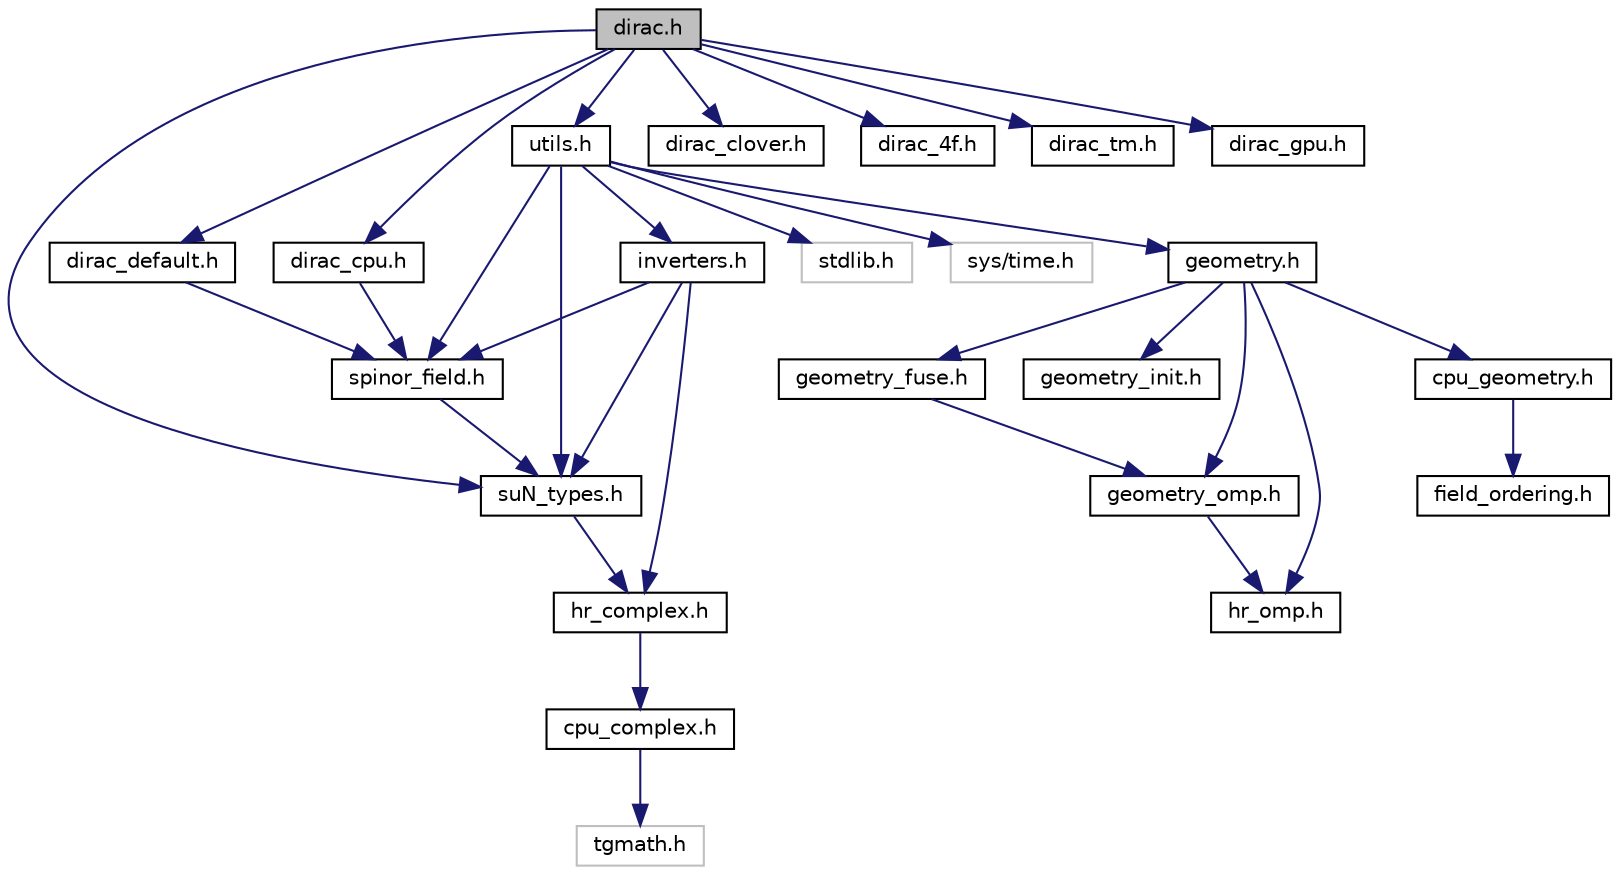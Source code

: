 digraph "dirac.h"
{
 // LATEX_PDF_SIZE
  edge [fontname="Helvetica",fontsize="10",labelfontname="Helvetica",labelfontsize="10"];
  node [fontname="Helvetica",fontsize="10",shape=record];
  Node1 [label="dirac.h",height=0.2,width=0.4,color="black", fillcolor="grey75", style="filled", fontcolor="black",tooltip="Implementation of the Dirac operator."];
  Node1 -> Node2 [color="midnightblue",fontsize="10",style="solid"];
  Node2 [label="suN_types.h",height=0.2,width=0.4,color="black", fillcolor="white", style="filled",URL="$d9/d21/suN__types_8h_source.html",tooltip=" "];
  Node2 -> Node3 [color="midnightblue",fontsize="10",style="solid"];
  Node3 [label="hr_complex.h",height=0.2,width=0.4,color="black", fillcolor="white", style="filled",URL="$d1/d74/hr__complex_8h_source.html",tooltip=" "];
  Node3 -> Node4 [color="midnightblue",fontsize="10",style="solid"];
  Node4 [label="cpu_complex.h",height=0.2,width=0.4,color="black", fillcolor="white", style="filled",URL="$d2/dfb/cpu__complex_8h_source.html",tooltip=" "];
  Node4 -> Node5 [color="midnightblue",fontsize="10",style="solid"];
  Node5 [label="tgmath.h",height=0.2,width=0.4,color="grey75", fillcolor="white", style="filled",tooltip=" "];
  Node1 -> Node6 [color="midnightblue",fontsize="10",style="solid"];
  Node6 [label="utils.h",height=0.2,width=0.4,color="black", fillcolor="white", style="filled",URL="$d5/d60/utils_8h_source.html",tooltip=" "];
  Node6 -> Node2 [color="midnightblue",fontsize="10",style="solid"];
  Node6 -> Node7 [color="midnightblue",fontsize="10",style="solid"];
  Node7 [label="spinor_field.h",height=0.2,width=0.4,color="black", fillcolor="white", style="filled",URL="$d3/ded/spinor__field_8h.html",tooltip="The elementary site structures defined in suN.h are used in this file to define field structures that..."];
  Node7 -> Node2 [color="midnightblue",fontsize="10",style="solid"];
  Node6 -> Node8 [color="midnightblue",fontsize="10",style="solid"];
  Node8 [label="inverters.h",height=0.2,width=0.4,color="black", fillcolor="white", style="filled",URL="$d3/d5d/inverters_8h_source.html",tooltip=" "];
  Node8 -> Node2 [color="midnightblue",fontsize="10",style="solid"];
  Node8 -> Node3 [color="midnightblue",fontsize="10",style="solid"];
  Node8 -> Node7 [color="midnightblue",fontsize="10",style="solid"];
  Node6 -> Node9 [color="midnightblue",fontsize="10",style="solid"];
  Node9 [label="geometry.h",height=0.2,width=0.4,color="black", fillcolor="white", style="filled",URL="$d4/d67/geometry_8h.html",tooltip="This file contains information on the geometry of the local lattice, block decomposed geometry,..."];
  Node9 -> Node10 [color="midnightblue",fontsize="10",style="solid"];
  Node10 [label="hr_omp.h",height=0.2,width=0.4,color="black", fillcolor="white", style="filled",URL="$d6/da7/hr__omp_8h_source.html",tooltip=" "];
  Node9 -> Node11 [color="midnightblue",fontsize="10",style="solid"];
  Node11 [label="geometry_omp.h",height=0.2,width=0.4,color="black", fillcolor="white", style="filled",URL="$d6/d76/geometry__omp_8h.html",tooltip="This file contains useful macros that perform OpenMP reduction operations and are necessary to define..."];
  Node11 -> Node10 [color="midnightblue",fontsize="10",style="solid"];
  Node9 -> Node12 [color="midnightblue",fontsize="10",style="solid"];
  Node12 [label="geometry_fuse.h",height=0.2,width=0.4,color="black", fillcolor="white", style="filled",URL="$d3/d77/geometry__fuse_8h.html",tooltip="FIXME: Add docs."];
  Node12 -> Node11 [color="midnightblue",fontsize="10",style="solid"];
  Node9 -> Node13 [color="midnightblue",fontsize="10",style="solid"];
  Node13 [label="geometry_init.h",height=0.2,width=0.4,color="black", fillcolor="white", style="filled",URL="$d9/d46/geometry__init_8h.html",tooltip="Initialization functions, that determine all important parameters of the geometry,..."];
  Node9 -> Node14 [color="midnightblue",fontsize="10",style="solid"];
  Node14 [label="cpu_geometry.h",height=0.2,width=0.4,color="black", fillcolor="white", style="filled",URL="$de/d59/cpu__geometry_8h.html",tooltip="This file contains macros to load elements of single sites of a field."];
  Node14 -> Node15 [color="midnightblue",fontsize="10",style="solid"];
  Node15 [label="field_ordering.h",height=0.2,width=0.4,color="black", fillcolor="white", style="filled",URL="$da/dac/field__ordering_8h_source.html",tooltip=" "];
  Node6 -> Node16 [color="midnightblue",fontsize="10",style="solid"];
  Node16 [label="stdlib.h",height=0.2,width=0.4,color="grey75", fillcolor="white", style="filled",tooltip=" "];
  Node6 -> Node17 [color="midnightblue",fontsize="10",style="solid"];
  Node17 [label="sys/time.h",height=0.2,width=0.4,color="grey75", fillcolor="white", style="filled",tooltip=" "];
  Node1 -> Node18 [color="midnightblue",fontsize="10",style="solid"];
  Node18 [label="dirac_default.h",height=0.2,width=0.4,color="black", fillcolor="white", style="filled",URL="$dd/d5f/dirac__default_8h.html",tooltip="Implementation of the Dirac operator (Default Functions)"];
  Node18 -> Node7 [color="midnightblue",fontsize="10",style="solid"];
  Node1 -> Node19 [color="midnightblue",fontsize="10",style="solid"];
  Node19 [label="dirac_cpu.h",height=0.2,width=0.4,color="black", fillcolor="white", style="filled",URL="$df/d5f/dirac__cpu_8h.html",tooltip="Implementation of the Dirac operator for calculation on CPUs."];
  Node19 -> Node7 [color="midnightblue",fontsize="10",style="solid"];
  Node1 -> Node20 [color="midnightblue",fontsize="10",style="solid"];
  Node20 [label="dirac_clover.h",height=0.2,width=0.4,color="black", fillcolor="white", style="filled",URL="$d7/d0b/dirac__clover_8h_source.html",tooltip=" "];
  Node1 -> Node21 [color="midnightblue",fontsize="10",style="solid"];
  Node21 [label="dirac_4f.h",height=0.2,width=0.4,color="black", fillcolor="white", style="filled",URL="$d2/d12/dirac__4f_8h_source.html",tooltip=" "];
  Node1 -> Node22 [color="midnightblue",fontsize="10",style="solid"];
  Node22 [label="dirac_tm.h",height=0.2,width=0.4,color="black", fillcolor="white", style="filled",URL="$da/d0c/dirac__tm_8h_source.html",tooltip=" "];
  Node1 -> Node23 [color="midnightblue",fontsize="10",style="solid"];
  Node23 [label="dirac_gpu.h",height=0.2,width=0.4,color="black", fillcolor="white", style="filled",URL="$d3/dbc/dirac__gpu_8h.html",tooltip="Implementation of the Dirac operator to run on GPUs."];
}
